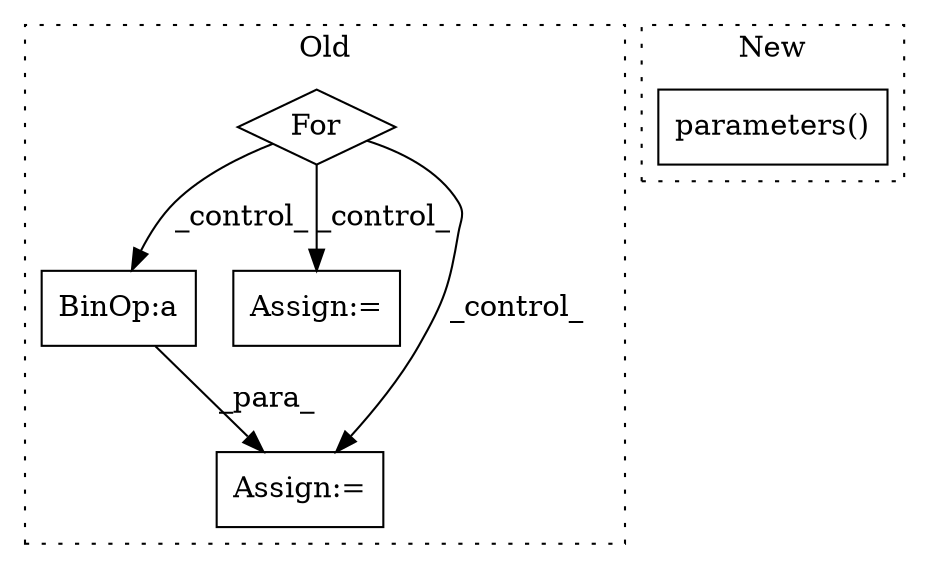 digraph G {
subgraph cluster0 {
1 [label="For" a="107" s="3933,3984" l="4,18" shape="diamond"];
3 [label="BinOp:a" a="82" s="4285" l="3" shape="box"];
4 [label="Assign:=" a="68" s="4205" l="4" shape="box"];
5 [label="Assign:=" a="68" s="4274" l="4" shape="box"];
label = "Old";
style="dotted";
}
subgraph cluster1 {
2 [label="parameters()" a="75" s="4183" l="15" shape="box"];
label = "New";
style="dotted";
}
1 -> 4 [label="_control_"];
1 -> 3 [label="_control_"];
1 -> 5 [label="_control_"];
3 -> 5 [label="_para_"];
}